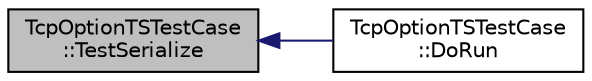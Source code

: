 digraph "TcpOptionTSTestCase::TestSerialize"
{
  edge [fontname="Helvetica",fontsize="10",labelfontname="Helvetica",labelfontsize="10"];
  node [fontname="Helvetica",fontsize="10",shape=record];
  rankdir="LR";
  Node1 [label="TcpOptionTSTestCase\l::TestSerialize",height=0.2,width=0.4,color="black", fillcolor="grey75", style="filled", fontcolor="black"];
  Node1 -> Node2 [dir="back",color="midnightblue",fontsize="10",style="solid"];
  Node2 [label="TcpOptionTSTestCase\l::DoRun",height=0.2,width=0.4,color="black", fillcolor="white", style="filled",URL="$d9/d80/classTcpOptionTSTestCase.html#a53011c31faadadd5da00292ee7544b35",tooltip="Implementation to actually run this TestCase. "];
}
